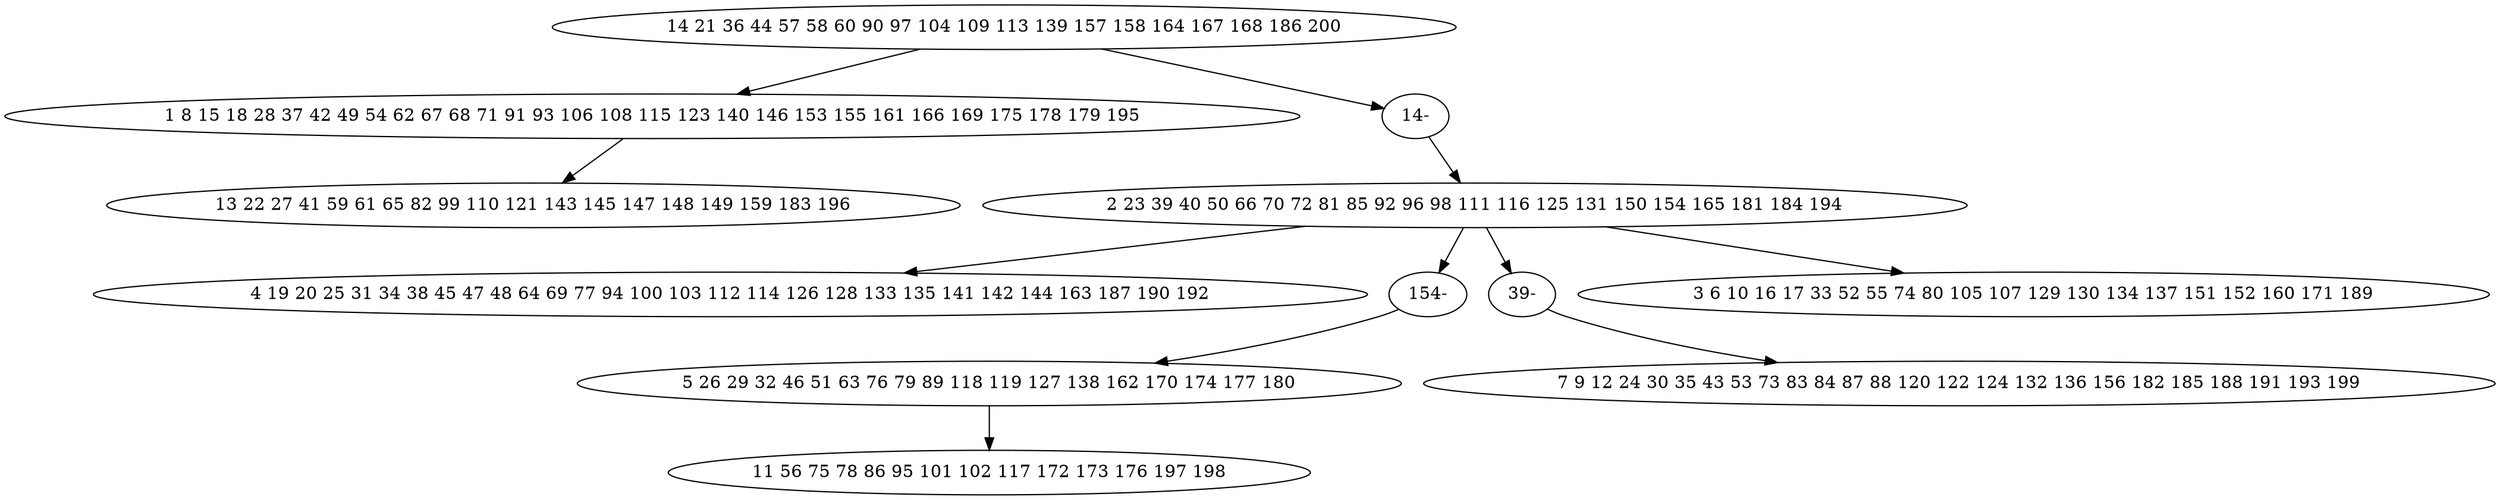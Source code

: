 digraph true_tree {
	"0" -> "1"
	"1" -> "2"
	"0" -> "10"
	"3" -> "4"
	"3" -> "11"
	"3" -> "9"
	"5" -> "7"
	"3" -> "8"
	"9" -> "6"
	"10" -> "3"
	"11" -> "5"
	"0" [label="14 21 36 44 57 58 60 90 97 104 109 113 139 157 158 164 167 168 186 200"];
	"1" [label="1 8 15 18 28 37 42 49 54 62 67 68 71 91 93 106 108 115 123 140 146 153 155 161 166 169 175 178 179 195"];
	"2" [label="13 22 27 41 59 61 65 82 99 110 121 143 145 147 148 149 159 183 196"];
	"3" [label="2 23 39 40 50 66 70 72 81 85 92 96 98 111 116 125 131 150 154 165 181 184 194"];
	"4" [label="4 19 20 25 31 34 38 45 47 48 64 69 77 94 100 103 112 114 126 128 133 135 141 142 144 163 187 190 192"];
	"5" [label="5 26 29 32 46 51 63 76 79 89 118 119 127 138 162 170 174 177 180"];
	"6" [label="7 9 12 24 30 35 43 53 73 83 84 87 88 120 122 124 132 136 156 182 185 188 191 193 199"];
	"7" [label="11 56 75 78 86 95 101 102 117 172 173 176 197 198"];
	"8" [label="3 6 10 16 17 33 52 55 74 80 105 107 129 130 134 137 151 152 160 171 189"];
	"9" [label="39-"];
	"10" [label="14-"];
	"11" [label="154-"];
}
